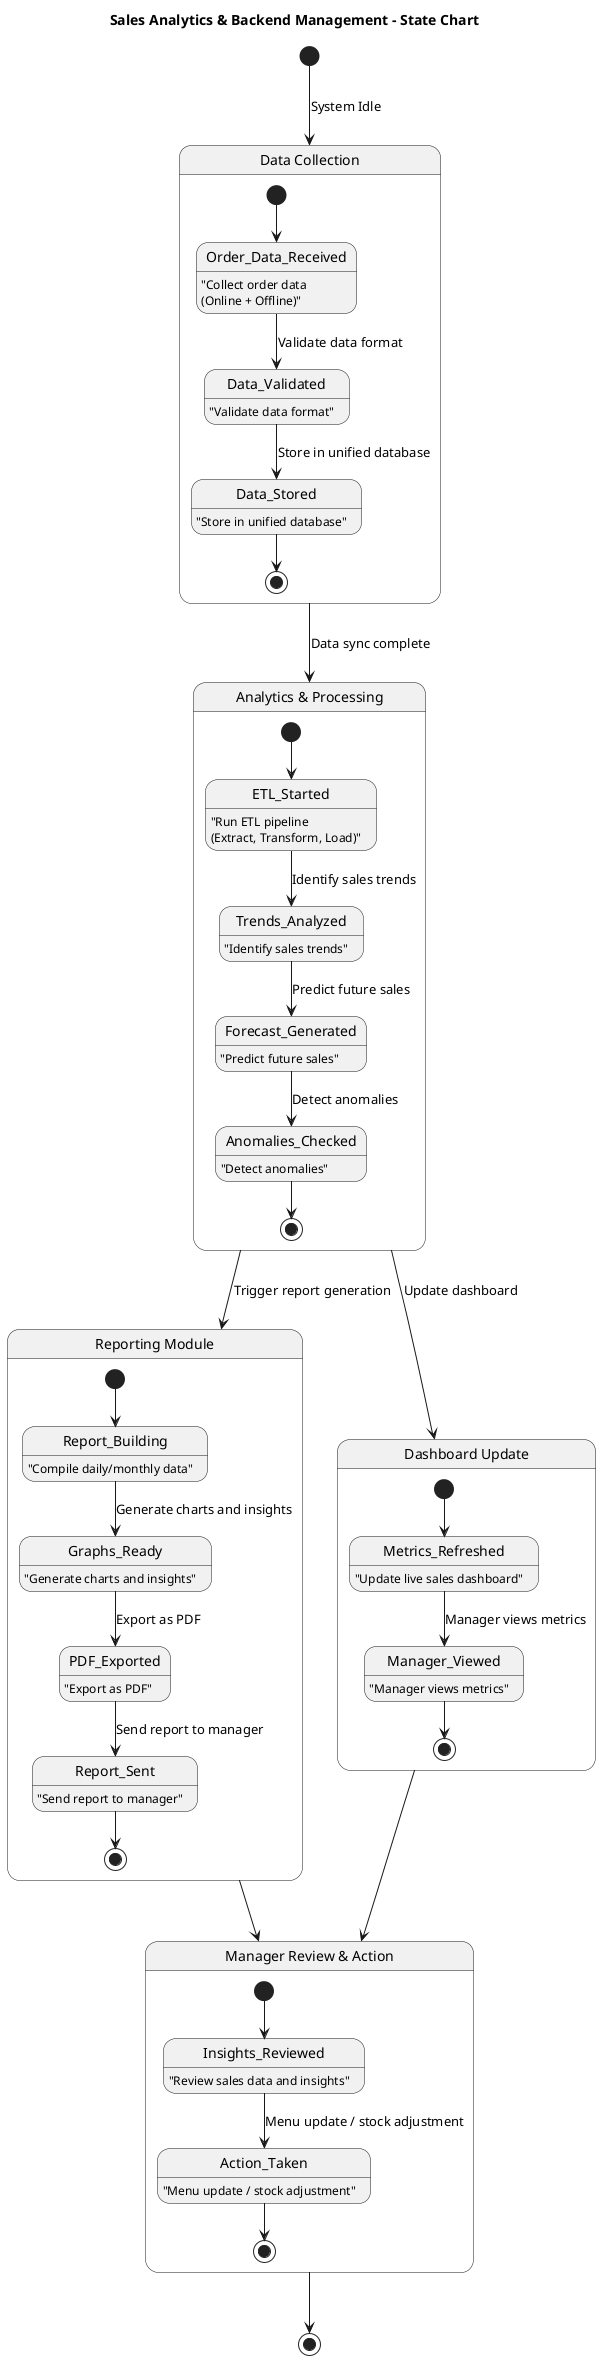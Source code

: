 @startuml
title Sales Analytics & Backend Management - State Chart

[*] --> Data_Collection_Started : System Idle

state "Data Collection" as Data_Collection_Started {
    [*] --> Order_Data_Received
    state Order_Data_Received : "Collect order data\n(Online + Offline)"
    Order_Data_Received --> Data_Validated : Validate data format
    state Data_Validated : "Validate data format"
    Data_Validated --> Data_Stored : Store in unified database
    state Data_Stored : "Store in unified database"
    Data_Stored --> [*]
}

Data_Collection_Started --> Analytics_Processing : Data sync complete

' -----------------------------
' Analytics Processing Branch
' -----------------------------
state "Analytics & Processing" as Analytics_Processing {
    [*] --> ETL_Started
    state ETL_Started : "Run ETL pipeline\n(Extract, Transform, Load)"
    ETL_Started --> Trends_Analyzed : Identify sales trends
    state Trends_Analyzed : "Identify sales trends"
    Trends_Analyzed --> Forecast_Generated : Predict future sales
    state Forecast_Generated : "Predict future sales"
    Forecast_Generated --> Anomalies_Checked : Detect anomalies
    state Anomalies_Checked : "Detect anomalies"
    Anomalies_Checked --> [*]
}

Analytics_Processing --> Reporting_Stage : Trigger report generation
Analytics_Processing --> Dashboard_Stage : Update dashboard

' -----------------------------
' Report Generation Branch
' -----------------------------
state "Reporting Module" as Reporting_Stage {
    [*] --> Report_Building
    state Report_Building : "Compile daily/monthly data"
    Report_Building --> Graphs_Ready : Generate charts and insights
    state Graphs_Ready : "Generate charts and insights"
    Graphs_Ready --> PDF_Exported : Export as PDF
    state PDF_Exported : "Export as PDF"
    PDF_Exported --> Report_Sent : Send report to manager
    state Report_Sent : "Send report to manager"
    Report_Sent --> [*]
}

' -----------------------------
' Dashboard Branch
' -----------------------------
state "Dashboard Update" as Dashboard_Stage {
    [*] --> Metrics_Refreshed
    state Metrics_Refreshed : "Update live sales dashboard"
    Metrics_Refreshed --> Manager_Viewed : Manager views metrics
    state Manager_Viewed : "Manager views metrics"
    Manager_Viewed --> [*]
}

Reporting_Stage --> Decision_Making
Dashboard_Stage --> Decision_Making

' -----------------------------
' Manager Decision State
' -----------------------------
state "Manager Review & Action" as Decision_Making {
    [*] --> Insights_Reviewed
    state Insights_Reviewed : "Review sales data and insights"
    Insights_Reviewed --> Action_Taken : Menu update / stock adjustment
    state Action_Taken : "Menu update / stock adjustment"
    Action_Taken --> [*]
}

Decision_Making --> [*]

@enduml
